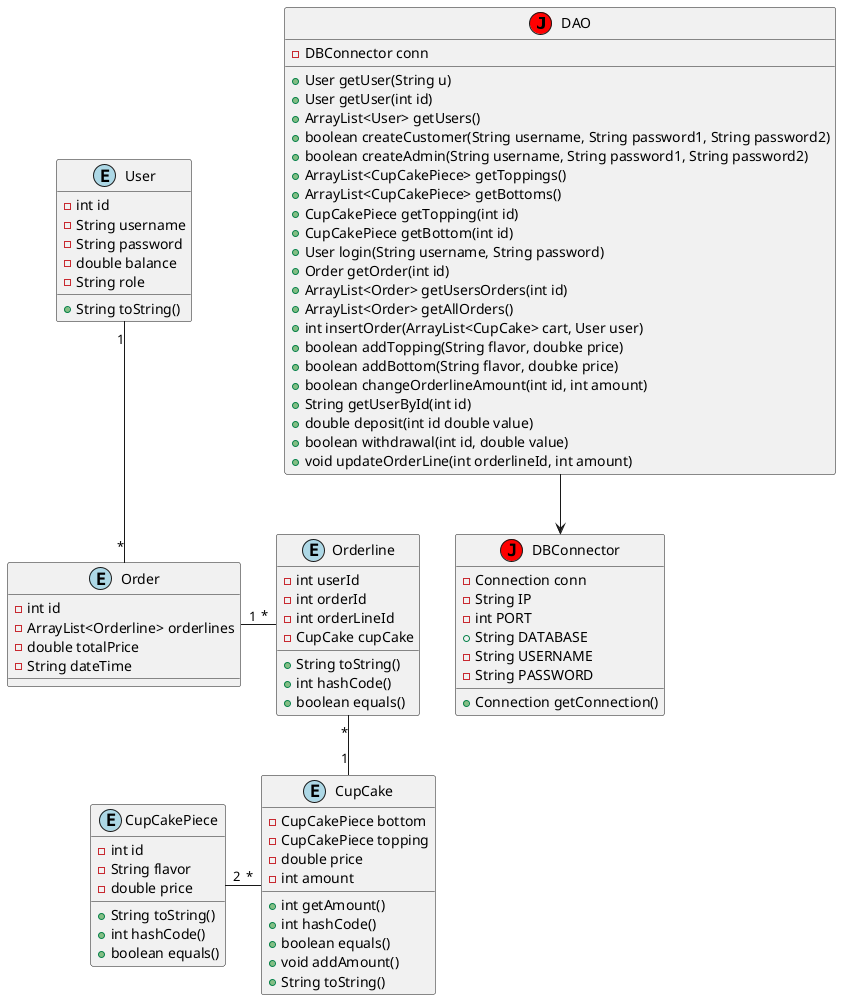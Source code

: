@startuml

skinparam shadowing false

class DAO << (J,red) >>
class DBConnector << (J,red) >>
class CupCake << (E,lightblue) >>
class CupCakePiece << (E,lightblue) >>
class Order << (E,lightblue) >>
class Orderline << (E,lightblue) >>
class User << (E,lightblue) >>

CupCake : - CupCakePiece bottom
CupCake : - CupCakePiece topping
CupCake : - double price
CupCake : - int amount
CupCake : + int getAmount()
CupCake : + int hashCode()
CupCake : + boolean equals()
CupCake : + void addAmount()
CupCake : + String toString()
CupCakePiece : - int id
CupCakePiece : - String flavor
CupCakePiece : - double price
CupCakePiece : + String toString()
CupCakePiece : + int hashCode()
CupCakePiece : + boolean equals()
Order : - int id
Order : - ArrayList<Orderline> orderlines
Order : - double totalPrice
Order : - String dateTime
Orderline : - int userId
Orderline : - int orderId
Orderline : - int orderLineId
Orderline : - CupCake cupCake
Orderline : + String toString()
Orderline : + int hashCode()
Orderline : + boolean equals()
User : - int id
User : - String username
User : - String password
User : - double balance
User : - String role
User : + String toString()
DAO : - DBConnector conn
DAO : + User getUser(String u)
DAO : + User getUser(int id)
DAO : + ArrayList<User> getUsers()
DAO : + boolean createCustomer(String username, String password1, String password2)
DAO : + boolean createAdmin(String username, String password1, String password2)
DAO : + ArrayList<CupCakePiece> getToppings()
DAO : + ArrayList<CupCakePiece> getBottoms()
DAO : + CupCakePiece getTopping(int id)
DAO : + CupCakePiece getBottom(int id)
DAO : + User login(String username, String password)
DAO : + Order getOrder(int id)
DAO : + ArrayList<Order> getUsersOrders(int id)
DAO : + ArrayList<Order> getAllOrders()
DAO : + int insertOrder(ArrayList<CupCake> cart, User user)
DAO : + boolean addTopping(String flavor, doubke price)
DAO : + boolean addBottom(String flavor, doubke price)
DAO : + boolean changeOrderlineAmount(int id, int amount)
DAO : + String getUserById(int id)
DAO : + double deposit(int id double value)
DAO : + boolean withdrawal(int id, double value)
DAO : + void updateOrderLine(int orderlineId, int amount)
DBConnector : - Connection conn
DBConnector : - String IP
DBConnector : - int PORT
DBConnector : + String DATABASE
DBConnector : - String USERNAME
DBConnector : - String PASSWORD
DBConnector : + Connection getConnection()

CupCake "*" -left- "2" CupCakePiece
Order "1" -right- "*" Orderline
Orderline "*" -- "1" CupCake
User "1" -- "*" Order
DAO --> DBConnector

@enduml
